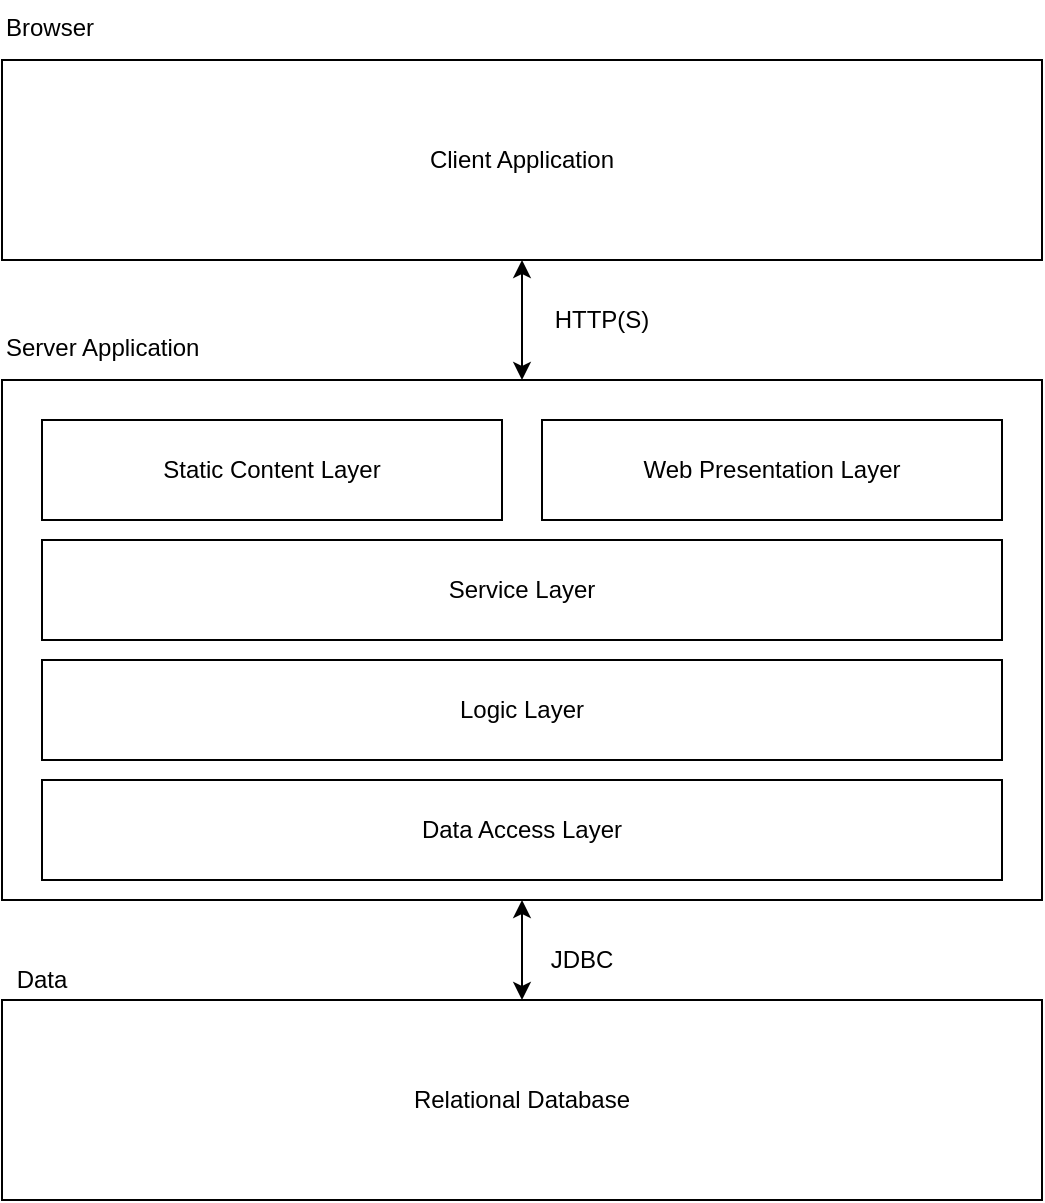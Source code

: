 <mxfile version="12.7.8" type="device"><diagram id="VW5V11u--84fhPfZn5QU" name="Page-1"><mxGraphModel dx="1161" dy="516" grid="1" gridSize="10" guides="1" tooltips="1" connect="1" arrows="1" fold="1" page="1" pageScale="1" pageWidth="850" pageHeight="1100" math="0" shadow="0"><root><mxCell id="0"/><mxCell id="1" parent="0"/><mxCell id="5riQBKFMlhpqCBSNWhSh-1" value="Client Application" style="rounded=0;whiteSpace=wrap;html=1;" vertex="1" parent="1"><mxGeometry x="200" y="60" width="520" height="100" as="geometry"/></mxCell><mxCell id="5riQBKFMlhpqCBSNWhSh-8" value="" style="rounded=0;whiteSpace=wrap;html=1;" vertex="1" parent="1"><mxGeometry x="200" y="220" width="520" height="260" as="geometry"/></mxCell><mxCell id="5riQBKFMlhpqCBSNWhSh-10" value="Static Content Layer" style="rounded=0;whiteSpace=wrap;html=1;" vertex="1" parent="1"><mxGeometry x="220" y="240" width="230" height="50" as="geometry"/></mxCell><mxCell id="5riQBKFMlhpqCBSNWhSh-11" value="Web Presentation Layer" style="rounded=0;whiteSpace=wrap;html=1;" vertex="1" parent="1"><mxGeometry x="470" y="240" width="230" height="50" as="geometry"/></mxCell><mxCell id="5riQBKFMlhpqCBSNWhSh-13" value="" style="endArrow=classic;startArrow=classic;html=1;entryX=0.5;entryY=1;entryDx=0;entryDy=0;" edge="1" parent="1" source="5riQBKFMlhpqCBSNWhSh-8" target="5riQBKFMlhpqCBSNWhSh-1"><mxGeometry width="50" height="50" relative="1" as="geometry"><mxPoint x="550" y="280" as="sourcePoint"/><mxPoint x="600" y="230" as="targetPoint"/></mxGeometry></mxCell><mxCell id="5riQBKFMlhpqCBSNWhSh-15" value="Service Layer" style="rounded=0;whiteSpace=wrap;html=1;" vertex="1" parent="1"><mxGeometry x="220" y="300" width="480" height="50" as="geometry"/></mxCell><mxCell id="5riQBKFMlhpqCBSNWhSh-16" value="Logic Layer" style="rounded=0;whiteSpace=wrap;html=1;" vertex="1" parent="1"><mxGeometry x="220" y="360" width="480" height="50" as="geometry"/></mxCell><mxCell id="5riQBKFMlhpqCBSNWhSh-17" value="Data Access Layer" style="rounded=0;whiteSpace=wrap;html=1;" vertex="1" parent="1"><mxGeometry x="220" y="420" width="480" height="50" as="geometry"/></mxCell><mxCell id="5riQBKFMlhpqCBSNWhSh-18" value="" style="endArrow=classic;startArrow=classic;html=1;entryX=0.5;entryY=1;entryDx=0;entryDy=0;" edge="1" parent="1" target="5riQBKFMlhpqCBSNWhSh-8"><mxGeometry width="50" height="50" relative="1" as="geometry"><mxPoint x="460" y="530" as="sourcePoint"/><mxPoint x="470" y="170" as="targetPoint"/></mxGeometry></mxCell><mxCell id="5riQBKFMlhpqCBSNWhSh-19" value="Relational Database" style="rounded=0;whiteSpace=wrap;html=1;" vertex="1" parent="1"><mxGeometry x="200" y="530" width="520" height="100" as="geometry"/></mxCell><mxCell id="5riQBKFMlhpqCBSNWhSh-21" value="JDBC" style="text;html=1;strokeColor=none;fillColor=none;align=center;verticalAlign=middle;whiteSpace=wrap;rounded=0;" vertex="1" parent="1"><mxGeometry x="470" y="500" width="40" height="20" as="geometry"/></mxCell><mxCell id="5riQBKFMlhpqCBSNWhSh-22" value="HTTP(S)" style="text;html=1;strokeColor=none;fillColor=none;align=center;verticalAlign=middle;whiteSpace=wrap;rounded=0;" vertex="1" parent="1"><mxGeometry x="480" y="180" width="40" height="20" as="geometry"/></mxCell><mxCell id="5riQBKFMlhpqCBSNWhSh-23" value="Data" style="text;html=1;strokeColor=none;fillColor=none;align=center;verticalAlign=middle;whiteSpace=wrap;rounded=0;" vertex="1" parent="1"><mxGeometry x="200" y="510" width="40" height="20" as="geometry"/></mxCell><mxCell id="5riQBKFMlhpqCBSNWhSh-24" value="Server Application" style="text;html=1;" vertex="1" parent="1"><mxGeometry x="200" y="190" width="50" height="30" as="geometry"/></mxCell><mxCell id="5riQBKFMlhpqCBSNWhSh-25" value="Browser" style="text;html=1;" vertex="1" parent="1"><mxGeometry x="200" y="30" width="50" height="30" as="geometry"/></mxCell></root></mxGraphModel></diagram></mxfile>